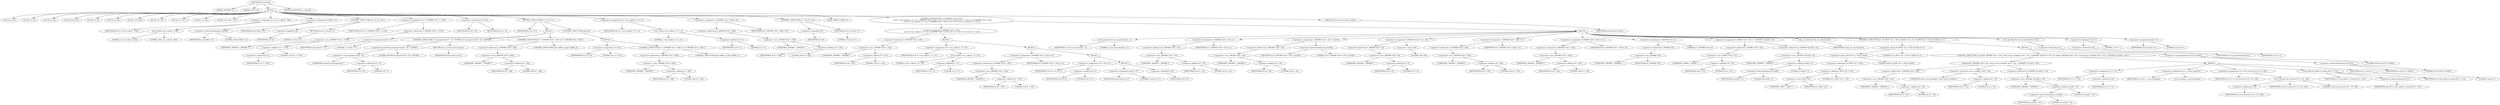 digraph tftp_connect {  
"1000112" [label = "(METHOD,tftp_connect)" ]
"1000113" [label = "(PARAM,_DWORD *a1)" ]
"1000114" [label = "(PARAM,_BYTE *a2)" ]
"1000115" [label = "(BLOCK,,)" ]
"1000116" [label = "(LOCAL,v4: int)" ]
"1000117" [label = "(LOCAL,v5: int)" ]
"1000118" [label = "(LOCAL,v6: int)" ]
"1000119" [label = "(LOCAL,result: int)" ]
"1000120" [label = "(LOCAL,v8: int)" ]
"1000121" [label = "(LOCAL,v9: int)" ]
"1000122" [label = "(LOCAL,v10: bool)" ]
"1000123" [label = "(LOCAL,v11: int)" ]
"1000124" [label = "(LOCAL,v12: int *)" ]
"1000125" [label = "(LOCAL,v13: int)" ]
"1000126" [label = "(LOCAL,v14: char [ 128 ])" ]
"1000127" [label = "(<operator>.assignment,v4 = Curl_ccalloc(1, 336))" ]
"1000128" [label = "(IDENTIFIER,v4,v4 = Curl_ccalloc(1, 336))" ]
"1000129" [label = "(Curl_ccalloc,Curl_ccalloc(1, 336))" ]
"1000130" [label = "(LITERAL,1,Curl_ccalloc(1, 336))" ]
"1000131" [label = "(LITERAL,336,Curl_ccalloc(1, 336))" ]
"1000132" [label = "(<operator>.assignment,a1[188] = v4)" ]
"1000133" [label = "(<operator>.indirectIndexAccess,a1[188])" ]
"1000134" [label = "(IDENTIFIER,a1,a1[188] = v4)" ]
"1000135" [label = "(LITERAL,188,a1[188] = v4)" ]
"1000136" [label = "(IDENTIFIER,v4,a1[188] = v4)" ]
"1000137" [label = "(CONTROL_STRUCTURE,if ( !v4 ),if ( !v4 ))" ]
"1000138" [label = "(<operator>.logicalNot,!v4)" ]
"1000139" [label = "(IDENTIFIER,v4,!v4)" ]
"1000140" [label = "(RETURN,return 27;,return 27;)" ]
"1000141" [label = "(LITERAL,27,return 27;)" ]
"1000142" [label = "(<operator>.assignment,v5 = *(_DWORD *)(*a1 + 1576))" ]
"1000143" [label = "(IDENTIFIER,v5,v5 = *(_DWORD *)(*a1 + 1576))" ]
"1000144" [label = "(<operator>.indirection,*(_DWORD *)(*a1 + 1576))" ]
"1000145" [label = "(<operator>.cast,(_DWORD *)(*a1 + 1576))" ]
"1000146" [label = "(UNKNOWN,_DWORD *,_DWORD *)" ]
"1000147" [label = "(<operator>.addition,*a1 + 1576)" ]
"1000148" [label = "(<operator>.indirection,*a1)" ]
"1000149" [label = "(IDENTIFIER,a1,*a1 + 1576)" ]
"1000150" [label = "(LITERAL,1576,*a1 + 1576)" ]
"1000151" [label = "(<operator>.assignment,v6 = v4)" ]
"1000152" [label = "(IDENTIFIER,v6,v6 = v4)" ]
"1000153" [label = "(IDENTIFIER,v4,v6 = v4)" ]
"1000154" [label = "(CONTROL_STRUCTURE,if ( v5 ),if ( v5 ))" ]
"1000155" [label = "(IDENTIFIER,v5,if ( v5 ))" ]
"1000156" [label = "(BLOCK,,)" ]
"1000157" [label = "(<operator>.assignment,result = 71)" ]
"1000158" [label = "(IDENTIFIER,result,result = 71)" ]
"1000159" [label = "(LITERAL,71,result = 71)" ]
"1000160" [label = "(CONTROL_STRUCTURE,if ( (unsigned int)(v5 - 8) > 0xFFB0 ),if ( (unsigned int)(v5 - 8) > 0xFFB0 ))" ]
"1000161" [label = "(<operator>.greaterThan,(unsigned int)(v5 - 8) > 0xFFB0)" ]
"1000162" [label = "(<operator>.cast,(unsigned int)(v5 - 8))" ]
"1000163" [label = "(UNKNOWN,unsigned int,unsigned int)" ]
"1000164" [label = "(<operator>.subtraction,v5 - 8)" ]
"1000165" [label = "(IDENTIFIER,v5,v5 - 8)" ]
"1000166" [label = "(LITERAL,8,v5 - 8)" ]
"1000167" [label = "(LITERAL,0xFFB0,(unsigned int)(v5 - 8) > 0xFFB0)" ]
"1000168" [label = "(RETURN,return result;,return result;)" ]
"1000169" [label = "(IDENTIFIER,result,return result;)" ]
"1000170" [label = "(CONTROL_STRUCTURE,if ( *(_DWORD *)(v6 + 328) ),if ( *(_DWORD *)(v6 + 328) ))" ]
"1000171" [label = "(<operator>.indirection,*(_DWORD *)(v6 + 328))" ]
"1000172" [label = "(<operator>.cast,(_DWORD *)(v6 + 328))" ]
"1000173" [label = "(UNKNOWN,_DWORD *,_DWORD *)" ]
"1000174" [label = "(<operator>.addition,v6 + 328)" ]
"1000175" [label = "(IDENTIFIER,v6,v6 + 328)" ]
"1000176" [label = "(LITERAL,328,v6 + 328)" ]
"1000177" [label = "(CONTROL_STRUCTURE,goto LABEL_9;,goto LABEL_9;)" ]
"1000178" [label = "(CONTROL_STRUCTURE,else,else)" ]
"1000179" [label = "(BLOCK,,)" ]
"1000180" [label = "(<operator>.assignment,v5 = 512)" ]
"1000181" [label = "(IDENTIFIER,v5,v5 = 512)" ]
"1000182" [label = "(LITERAL,512,v5 = 512)" ]
"1000183" [label = "(CONTROL_STRUCTURE,if ( *(_DWORD *)(v4 + 328) ),if ( *(_DWORD *)(v4 + 328) ))" ]
"1000184" [label = "(<operator>.indirection,*(_DWORD *)(v4 + 328))" ]
"1000185" [label = "(<operator>.cast,(_DWORD *)(v4 + 328))" ]
"1000186" [label = "(UNKNOWN,_DWORD *,_DWORD *)" ]
"1000187" [label = "(<operator>.addition,v4 + 328)" ]
"1000188" [label = "(IDENTIFIER,v4,v4 + 328)" ]
"1000189" [label = "(LITERAL,328,v4 + 328)" ]
"1000190" [label = "(CONTROL_STRUCTURE,goto LABEL_9;,goto LABEL_9;)" ]
"1000191" [label = "(<operator>.assignment,v8 = Curl_ccalloc(1, v5 + 4))" ]
"1000192" [label = "(IDENTIFIER,v8,v8 = Curl_ccalloc(1, v5 + 4))" ]
"1000193" [label = "(Curl_ccalloc,Curl_ccalloc(1, v5 + 4))" ]
"1000194" [label = "(LITERAL,1,Curl_ccalloc(1, v5 + 4))" ]
"1000195" [label = "(<operator>.addition,v5 + 4)" ]
"1000196" [label = "(IDENTIFIER,v5,v5 + 4)" ]
"1000197" [label = "(LITERAL,4,v5 + 4)" ]
"1000198" [label = "(<operator>.assignment,*(_DWORD *)(v6 + 328) = v8)" ]
"1000199" [label = "(<operator>.indirection,*(_DWORD *)(v6 + 328))" ]
"1000200" [label = "(<operator>.cast,(_DWORD *)(v6 + 328))" ]
"1000201" [label = "(UNKNOWN,_DWORD *,_DWORD *)" ]
"1000202" [label = "(<operator>.addition,v6 + 328)" ]
"1000203" [label = "(IDENTIFIER,v6,v6 + 328)" ]
"1000204" [label = "(LITERAL,328,v6 + 328)" ]
"1000205" [label = "(IDENTIFIER,v8,*(_DWORD *)(v6 + 328) = v8)" ]
"1000206" [label = "(CONTROL_STRUCTURE,if ( !v8 ),if ( !v8 ))" ]
"1000207" [label = "(<operator>.logicalNot,!v8)" ]
"1000208" [label = "(IDENTIFIER,v8,!v8)" ]
"1000209" [label = "(RETURN,return 27;,return 27;)" ]
"1000210" [label = "(LITERAL,27,return 27;)" ]
"1000211" [label = "(JUMP_TARGET,LABEL_9)" ]
"1000212" [label = "(CONTROL_STRUCTURE,if ( *(_DWORD *)(v6 + 332)\n    || (v9 = Curl_ccalloc(1, v5 + 4), *(_DWORD *)(v6 + 332) = v9, v10 = v9 == 0, result = 27, !v10) ),if ( *(_DWORD *)(v6 + 332)\n    || (v9 = Curl_ccalloc(1, v5 + 4), *(_DWORD *)(v6 + 332) = v9, v10 = v9 == 0, result = 27, !v10) ))" ]
"1000213" [label = "(<operator>.logicalOr,*(_DWORD *)(v6 + 332)\n    || (v9 = Curl_ccalloc(1, v5 + 4), *(_DWORD *)(v6 + 332) = v9, v10 = v9 == 0, result = 27, !v10))" ]
"1000214" [label = "(<operator>.indirection,*(_DWORD *)(v6 + 332))" ]
"1000215" [label = "(<operator>.cast,(_DWORD *)(v6 + 332))" ]
"1000216" [label = "(UNKNOWN,_DWORD *,_DWORD *)" ]
"1000217" [label = "(<operator>.addition,v6 + 332)" ]
"1000218" [label = "(IDENTIFIER,v6,v6 + 332)" ]
"1000219" [label = "(LITERAL,332,v6 + 332)" ]
"1000220" [label = "(BLOCK,,)" ]
"1000221" [label = "(<operator>.assignment,v9 = Curl_ccalloc(1, v5 + 4))" ]
"1000222" [label = "(IDENTIFIER,v9,v9 = Curl_ccalloc(1, v5 + 4))" ]
"1000223" [label = "(Curl_ccalloc,Curl_ccalloc(1, v5 + 4))" ]
"1000224" [label = "(LITERAL,1,Curl_ccalloc(1, v5 + 4))" ]
"1000225" [label = "(<operator>.addition,v5 + 4)" ]
"1000226" [label = "(IDENTIFIER,v5,v5 + 4)" ]
"1000227" [label = "(LITERAL,4,v5 + 4)" ]
"1000228" [label = "(BLOCK,,)" ]
"1000229" [label = "(<operator>.assignment,*(_DWORD *)(v6 + 332) = v9)" ]
"1000230" [label = "(<operator>.indirection,*(_DWORD *)(v6 + 332))" ]
"1000231" [label = "(<operator>.cast,(_DWORD *)(v6 + 332))" ]
"1000232" [label = "(UNKNOWN,_DWORD *,_DWORD *)" ]
"1000233" [label = "(<operator>.addition,v6 + 332)" ]
"1000234" [label = "(IDENTIFIER,v6,v6 + 332)" ]
"1000235" [label = "(LITERAL,332,v6 + 332)" ]
"1000236" [label = "(IDENTIFIER,v9,*(_DWORD *)(v6 + 332) = v9)" ]
"1000237" [label = "(BLOCK,,)" ]
"1000238" [label = "(<operator>.assignment,v10 = v9 == 0)" ]
"1000239" [label = "(IDENTIFIER,v10,v10 = v9 == 0)" ]
"1000240" [label = "(<operator>.equals,v9 == 0)" ]
"1000241" [label = "(IDENTIFIER,v9,v9 == 0)" ]
"1000242" [label = "(LITERAL,0,v9 == 0)" ]
"1000243" [label = "(BLOCK,,)" ]
"1000244" [label = "(<operator>.assignment,result = 27)" ]
"1000245" [label = "(IDENTIFIER,result,result = 27)" ]
"1000246" [label = "(LITERAL,27,result = 27)" ]
"1000247" [label = "(<operator>.logicalNot,!v10)" ]
"1000248" [label = "(IDENTIFIER,v10,!v10)" ]
"1000249" [label = "(BLOCK,,)" ]
"1000250" [label = "(Curl_conncontrol,Curl_conncontrol(a1, 1))" ]
"1000251" [label = "(IDENTIFIER,a1,Curl_conncontrol(a1, 1))" ]
"1000252" [label = "(LITERAL,1,Curl_conncontrol(a1, 1))" ]
"1000253" [label = "(<operator>.assignment,*(_DWORD *)(v6 + 16) = a1)" ]
"1000254" [label = "(<operator>.indirection,*(_DWORD *)(v6 + 16))" ]
"1000255" [label = "(<operator>.cast,(_DWORD *)(v6 + 16))" ]
"1000256" [label = "(UNKNOWN,_DWORD *,_DWORD *)" ]
"1000257" [label = "(<operator>.addition,v6 + 16)" ]
"1000258" [label = "(IDENTIFIER,v6,v6 + 16)" ]
"1000259" [label = "(LITERAL,16,v6 + 16)" ]
"1000260" [label = "(IDENTIFIER,a1,*(_DWORD *)(v6 + 16) = a1)" ]
"1000261" [label = "(<operator>.assignment,*(_DWORD *)(v6 + 20) = a1[105])" ]
"1000262" [label = "(<operator>.indirection,*(_DWORD *)(v6 + 20))" ]
"1000263" [label = "(<operator>.cast,(_DWORD *)(v6 + 20))" ]
"1000264" [label = "(UNKNOWN,_DWORD *,_DWORD *)" ]
"1000265" [label = "(<operator>.addition,v6 + 20)" ]
"1000266" [label = "(IDENTIFIER,v6,v6 + 20)" ]
"1000267" [label = "(LITERAL,20,v6 + 20)" ]
"1000268" [label = "(<operator>.indirectIndexAccess,a1[105])" ]
"1000269" [label = "(IDENTIFIER,a1,*(_DWORD *)(v6 + 20) = a1[105])" ]
"1000270" [label = "(LITERAL,105,*(_DWORD *)(v6 + 20) = a1[105])" ]
"1000271" [label = "(<operator>.assignment,*(_DWORD *)(v6 + 8) = -100)" ]
"1000272" [label = "(<operator>.indirection,*(_DWORD *)(v6 + 8))" ]
"1000273" [label = "(<operator>.cast,(_DWORD *)(v6 + 8))" ]
"1000274" [label = "(UNKNOWN,_DWORD *,_DWORD *)" ]
"1000275" [label = "(<operator>.addition,v6 + 8)" ]
"1000276" [label = "(IDENTIFIER,v6,v6 + 8)" ]
"1000277" [label = "(LITERAL,8,v6 + 8)" ]
"1000278" [label = "(<operator>.minus,-100)" ]
"1000279" [label = "(LITERAL,100,-100)" ]
"1000280" [label = "(<operator>.assignment,*(_DWORD *)(v6 + 320) = v5)" ]
"1000281" [label = "(<operator>.indirection,*(_DWORD *)(v6 + 320))" ]
"1000282" [label = "(<operator>.cast,(_DWORD *)(v6 + 320))" ]
"1000283" [label = "(UNKNOWN,_DWORD *,_DWORD *)" ]
"1000284" [label = "(<operator>.addition,v6 + 320)" ]
"1000285" [label = "(IDENTIFIER,v6,v6 + 320)" ]
"1000286" [label = "(LITERAL,320,v6 + 320)" ]
"1000287" [label = "(IDENTIFIER,v5,*(_DWORD *)(v6 + 320) = v5)" ]
"1000288" [label = "(<operator>.assignment,*(_DWORD *)(v6 + 324) = v5)" ]
"1000289" [label = "(<operator>.indirection,*(_DWORD *)(v6 + 324))" ]
"1000290" [label = "(<operator>.cast,(_DWORD *)(v6 + 324))" ]
"1000291" [label = "(UNKNOWN,_DWORD *,_DWORD *)" ]
"1000292" [label = "(<operator>.addition,v6 + 324)" ]
"1000293" [label = "(IDENTIFIER,v6,v6 + 324)" ]
"1000294" [label = "(LITERAL,324,v6 + 324)" ]
"1000295" [label = "(IDENTIFIER,v5,*(_DWORD *)(v6 + 324) = v5)" ]
"1000296" [label = "(<operator>.assignment,*(_DWORD *)v6 = 0)" ]
"1000297" [label = "(<operator>.indirection,*(_DWORD *)v6)" ]
"1000298" [label = "(<operator>.cast,(_DWORD *)v6)" ]
"1000299" [label = "(UNKNOWN,_DWORD *,_DWORD *)" ]
"1000300" [label = "(IDENTIFIER,v6,(_DWORD *)v6)" ]
"1000301" [label = "(LITERAL,0,*(_DWORD *)v6 = 0)" ]
"1000302" [label = "(<operator>.assignment,*(_WORD *)(v6 + 52) = *(_DWORD *)(a1[20] + 4))" ]
"1000303" [label = "(<operator>.indirection,*(_WORD *)(v6 + 52))" ]
"1000304" [label = "(<operator>.cast,(_WORD *)(v6 + 52))" ]
"1000305" [label = "(UNKNOWN,_WORD *,_WORD *)" ]
"1000306" [label = "(<operator>.addition,v6 + 52)" ]
"1000307" [label = "(IDENTIFIER,v6,v6 + 52)" ]
"1000308" [label = "(LITERAL,52,v6 + 52)" ]
"1000309" [label = "(<operator>.indirection,*(_DWORD *)(a1[20] + 4))" ]
"1000310" [label = "(<operator>.cast,(_DWORD *)(a1[20] + 4))" ]
"1000311" [label = "(UNKNOWN,_DWORD *,_DWORD *)" ]
"1000312" [label = "(<operator>.addition,a1[20] + 4)" ]
"1000313" [label = "(<operator>.indirectIndexAccess,a1[20])" ]
"1000314" [label = "(IDENTIFIER,a1,a1[20] + 4)" ]
"1000315" [label = "(LITERAL,20,a1[20] + 4)" ]
"1000316" [label = "(LITERAL,4,a1[20] + 4)" ]
"1000317" [label = "(tftp_set_timeouts,tftp_set_timeouts(v6))" ]
"1000318" [label = "(IDENTIFIER,v6,tftp_set_timeouts(v6))" ]
"1000319" [label = "(CONTROL_STRUCTURE,if ( (*((_BYTE *)a1 + 591) & 0x40) == 0 ),if ( (*((_BYTE *)a1 + 591) & 0x40) == 0 ))" ]
"1000320" [label = "(<operator>.equals,(*((_BYTE *)a1 + 591) & 0x40) == 0)" ]
"1000321" [label = "(<operator>.and,*((_BYTE *)a1 + 591) & 0x40)" ]
"1000322" [label = "(<operator>.indirection,*((_BYTE *)a1 + 591))" ]
"1000323" [label = "(<operator>.addition,(_BYTE *)a1 + 591)" ]
"1000324" [label = "(<operator>.cast,(_BYTE *)a1)" ]
"1000325" [label = "(UNKNOWN,_BYTE *,_BYTE *)" ]
"1000326" [label = "(IDENTIFIER,a1,(_BYTE *)a1)" ]
"1000327" [label = "(LITERAL,591,(_BYTE *)a1 + 591)" ]
"1000328" [label = "(LITERAL,0x40,*((_BYTE *)a1 + 591) & 0x40)" ]
"1000329" [label = "(LITERAL,0,(*((_BYTE *)a1 + 591) & 0x40) == 0)" ]
"1000330" [label = "(BLOCK,,)" ]
"1000331" [label = "(CONTROL_STRUCTURE,if ( bind(*(_DWORD *)(v6 + 20), (const struct sockaddr *)(v6 + 52), *(_DWORD *)(a1[20] + 16)) ),if ( bind(*(_DWORD *)(v6 + 20), (const struct sockaddr *)(v6 + 52), *(_DWORD *)(a1[20] + 16)) ))" ]
"1000332" [label = "(bind,bind(*(_DWORD *)(v6 + 20), (const struct sockaddr *)(v6 + 52), *(_DWORD *)(a1[20] + 16)))" ]
"1000333" [label = "(<operator>.indirection,*(_DWORD *)(v6 + 20))" ]
"1000334" [label = "(<operator>.cast,(_DWORD *)(v6 + 20))" ]
"1000335" [label = "(UNKNOWN,_DWORD *,_DWORD *)" ]
"1000336" [label = "(<operator>.addition,v6 + 20)" ]
"1000337" [label = "(IDENTIFIER,v6,v6 + 20)" ]
"1000338" [label = "(LITERAL,20,v6 + 20)" ]
"1000339" [label = "(<operator>.cast,(const struct sockaddr *)(v6 + 52))" ]
"1000340" [label = "(UNKNOWN,const struct sockaddr *,const struct sockaddr *)" ]
"1000341" [label = "(<operator>.addition,v6 + 52)" ]
"1000342" [label = "(IDENTIFIER,v6,v6 + 52)" ]
"1000343" [label = "(LITERAL,52,v6 + 52)" ]
"1000344" [label = "(<operator>.indirection,*(_DWORD *)(a1[20] + 16))" ]
"1000345" [label = "(<operator>.cast,(_DWORD *)(a1[20] + 16))" ]
"1000346" [label = "(UNKNOWN,_DWORD *,_DWORD *)" ]
"1000347" [label = "(<operator>.addition,a1[20] + 16)" ]
"1000348" [label = "(<operator>.indirectIndexAccess,a1[20])" ]
"1000349" [label = "(IDENTIFIER,a1,a1[20] + 16)" ]
"1000350" [label = "(LITERAL,20,a1[20] + 16)" ]
"1000351" [label = "(LITERAL,16,a1[20] + 16)" ]
"1000352" [label = "(BLOCK,,)" ]
"1000353" [label = "(<operator>.assignment,v11 = *a1)" ]
"1000354" [label = "(IDENTIFIER,v11,v11 = *a1)" ]
"1000355" [label = "(<operator>.indirection,*a1)" ]
"1000356" [label = "(IDENTIFIER,a1,v11 = *a1)" ]
"1000357" [label = "(<operator>.assignment,v12 = _errno_location())" ]
"1000358" [label = "(IDENTIFIER,v12,v12 = _errno_location())" ]
"1000359" [label = "(_errno_location,_errno_location())" ]
"1000360" [label = "(<operator>.assignment,v13 = Curl_strerror(*v12, v14, 128))" ]
"1000361" [label = "(IDENTIFIER,v13,v13 = Curl_strerror(*v12, v14, 128))" ]
"1000362" [label = "(Curl_strerror,Curl_strerror(*v12, v14, 128))" ]
"1000363" [label = "(<operator>.indirection,*v12)" ]
"1000364" [label = "(IDENTIFIER,v12,Curl_strerror(*v12, v14, 128))" ]
"1000365" [label = "(IDENTIFIER,v14,Curl_strerror(*v12, v14, 128))" ]
"1000366" [label = "(LITERAL,128,Curl_strerror(*v12, v14, 128))" ]
"1000367" [label = "(Curl_failf,Curl_failf(v11, &unk_64711, v13))" ]
"1000368" [label = "(IDENTIFIER,v11,Curl_failf(v11, &unk_64711, v13))" ]
"1000369" [label = "(<operator>.addressOf,&unk_64711)" ]
"1000370" [label = "(IDENTIFIER,unk_64711,Curl_failf(v11, &unk_64711, v13))" ]
"1000371" [label = "(IDENTIFIER,v13,Curl_failf(v11, &unk_64711, v13))" ]
"1000372" [label = "(RETURN,return 7;,return 7;)" ]
"1000373" [label = "(LITERAL,7,return 7;)" ]
"1000374" [label = "(<operators>.assignmentOr,a1[147] |= 0x40u)" ]
"1000375" [label = "(<operator>.indirectIndexAccess,a1[147])" ]
"1000376" [label = "(IDENTIFIER,a1,a1[147] |= 0x40u)" ]
"1000377" [label = "(LITERAL,147,a1[147] |= 0x40u)" ]
"1000378" [label = "(LITERAL,0x40u,a1[147] |= 0x40u)" ]
"1000379" [label = "(Curl_pgrsStartNow,Curl_pgrsStartNow(*a1))" ]
"1000380" [label = "(<operator>.indirection,*a1)" ]
"1000381" [label = "(IDENTIFIER,a1,Curl_pgrsStartNow(*a1))" ]
"1000382" [label = "(<operator>.assignment,*a2 = 1)" ]
"1000383" [label = "(<operator>.indirection,*a2)" ]
"1000384" [label = "(IDENTIFIER,a2,*a2 = 1)" ]
"1000385" [label = "(LITERAL,1,*a2 = 1)" ]
"1000386" [label = "(<operator>.assignment,result = 0)" ]
"1000387" [label = "(IDENTIFIER,result,result = 0)" ]
"1000388" [label = "(LITERAL,0,result = 0)" ]
"1000389" [label = "(RETURN,return result;,return result;)" ]
"1000390" [label = "(IDENTIFIER,result,return result;)" ]
"1000391" [label = "(METHOD_RETURN,int __fastcall)" ]
  "1000112" -> "1000113" 
  "1000112" -> "1000114" 
  "1000112" -> "1000115" 
  "1000112" -> "1000391" 
  "1000115" -> "1000116" 
  "1000115" -> "1000117" 
  "1000115" -> "1000118" 
  "1000115" -> "1000119" 
  "1000115" -> "1000120" 
  "1000115" -> "1000121" 
  "1000115" -> "1000122" 
  "1000115" -> "1000123" 
  "1000115" -> "1000124" 
  "1000115" -> "1000125" 
  "1000115" -> "1000126" 
  "1000115" -> "1000127" 
  "1000115" -> "1000132" 
  "1000115" -> "1000137" 
  "1000115" -> "1000142" 
  "1000115" -> "1000151" 
  "1000115" -> "1000154" 
  "1000115" -> "1000191" 
  "1000115" -> "1000198" 
  "1000115" -> "1000206" 
  "1000115" -> "1000211" 
  "1000115" -> "1000212" 
  "1000115" -> "1000389" 
  "1000127" -> "1000128" 
  "1000127" -> "1000129" 
  "1000129" -> "1000130" 
  "1000129" -> "1000131" 
  "1000132" -> "1000133" 
  "1000132" -> "1000136" 
  "1000133" -> "1000134" 
  "1000133" -> "1000135" 
  "1000137" -> "1000138" 
  "1000137" -> "1000140" 
  "1000138" -> "1000139" 
  "1000140" -> "1000141" 
  "1000142" -> "1000143" 
  "1000142" -> "1000144" 
  "1000144" -> "1000145" 
  "1000145" -> "1000146" 
  "1000145" -> "1000147" 
  "1000147" -> "1000148" 
  "1000147" -> "1000150" 
  "1000148" -> "1000149" 
  "1000151" -> "1000152" 
  "1000151" -> "1000153" 
  "1000154" -> "1000155" 
  "1000154" -> "1000156" 
  "1000154" -> "1000178" 
  "1000156" -> "1000157" 
  "1000156" -> "1000160" 
  "1000156" -> "1000170" 
  "1000157" -> "1000158" 
  "1000157" -> "1000159" 
  "1000160" -> "1000161" 
  "1000160" -> "1000168" 
  "1000161" -> "1000162" 
  "1000161" -> "1000167" 
  "1000162" -> "1000163" 
  "1000162" -> "1000164" 
  "1000164" -> "1000165" 
  "1000164" -> "1000166" 
  "1000168" -> "1000169" 
  "1000170" -> "1000171" 
  "1000170" -> "1000177" 
  "1000171" -> "1000172" 
  "1000172" -> "1000173" 
  "1000172" -> "1000174" 
  "1000174" -> "1000175" 
  "1000174" -> "1000176" 
  "1000178" -> "1000179" 
  "1000179" -> "1000180" 
  "1000179" -> "1000183" 
  "1000180" -> "1000181" 
  "1000180" -> "1000182" 
  "1000183" -> "1000184" 
  "1000183" -> "1000190" 
  "1000184" -> "1000185" 
  "1000185" -> "1000186" 
  "1000185" -> "1000187" 
  "1000187" -> "1000188" 
  "1000187" -> "1000189" 
  "1000191" -> "1000192" 
  "1000191" -> "1000193" 
  "1000193" -> "1000194" 
  "1000193" -> "1000195" 
  "1000195" -> "1000196" 
  "1000195" -> "1000197" 
  "1000198" -> "1000199" 
  "1000198" -> "1000205" 
  "1000199" -> "1000200" 
  "1000200" -> "1000201" 
  "1000200" -> "1000202" 
  "1000202" -> "1000203" 
  "1000202" -> "1000204" 
  "1000206" -> "1000207" 
  "1000206" -> "1000209" 
  "1000207" -> "1000208" 
  "1000209" -> "1000210" 
  "1000212" -> "1000213" 
  "1000212" -> "1000249" 
  "1000213" -> "1000214" 
  "1000213" -> "1000220" 
  "1000214" -> "1000215" 
  "1000215" -> "1000216" 
  "1000215" -> "1000217" 
  "1000217" -> "1000218" 
  "1000217" -> "1000219" 
  "1000220" -> "1000221" 
  "1000220" -> "1000228" 
  "1000221" -> "1000222" 
  "1000221" -> "1000223" 
  "1000223" -> "1000224" 
  "1000223" -> "1000225" 
  "1000225" -> "1000226" 
  "1000225" -> "1000227" 
  "1000228" -> "1000229" 
  "1000228" -> "1000237" 
  "1000229" -> "1000230" 
  "1000229" -> "1000236" 
  "1000230" -> "1000231" 
  "1000231" -> "1000232" 
  "1000231" -> "1000233" 
  "1000233" -> "1000234" 
  "1000233" -> "1000235" 
  "1000237" -> "1000238" 
  "1000237" -> "1000243" 
  "1000238" -> "1000239" 
  "1000238" -> "1000240" 
  "1000240" -> "1000241" 
  "1000240" -> "1000242" 
  "1000243" -> "1000244" 
  "1000243" -> "1000247" 
  "1000244" -> "1000245" 
  "1000244" -> "1000246" 
  "1000247" -> "1000248" 
  "1000249" -> "1000250" 
  "1000249" -> "1000253" 
  "1000249" -> "1000261" 
  "1000249" -> "1000271" 
  "1000249" -> "1000280" 
  "1000249" -> "1000288" 
  "1000249" -> "1000296" 
  "1000249" -> "1000302" 
  "1000249" -> "1000317" 
  "1000249" -> "1000319" 
  "1000249" -> "1000379" 
  "1000249" -> "1000382" 
  "1000249" -> "1000386" 
  "1000250" -> "1000251" 
  "1000250" -> "1000252" 
  "1000253" -> "1000254" 
  "1000253" -> "1000260" 
  "1000254" -> "1000255" 
  "1000255" -> "1000256" 
  "1000255" -> "1000257" 
  "1000257" -> "1000258" 
  "1000257" -> "1000259" 
  "1000261" -> "1000262" 
  "1000261" -> "1000268" 
  "1000262" -> "1000263" 
  "1000263" -> "1000264" 
  "1000263" -> "1000265" 
  "1000265" -> "1000266" 
  "1000265" -> "1000267" 
  "1000268" -> "1000269" 
  "1000268" -> "1000270" 
  "1000271" -> "1000272" 
  "1000271" -> "1000278" 
  "1000272" -> "1000273" 
  "1000273" -> "1000274" 
  "1000273" -> "1000275" 
  "1000275" -> "1000276" 
  "1000275" -> "1000277" 
  "1000278" -> "1000279" 
  "1000280" -> "1000281" 
  "1000280" -> "1000287" 
  "1000281" -> "1000282" 
  "1000282" -> "1000283" 
  "1000282" -> "1000284" 
  "1000284" -> "1000285" 
  "1000284" -> "1000286" 
  "1000288" -> "1000289" 
  "1000288" -> "1000295" 
  "1000289" -> "1000290" 
  "1000290" -> "1000291" 
  "1000290" -> "1000292" 
  "1000292" -> "1000293" 
  "1000292" -> "1000294" 
  "1000296" -> "1000297" 
  "1000296" -> "1000301" 
  "1000297" -> "1000298" 
  "1000298" -> "1000299" 
  "1000298" -> "1000300" 
  "1000302" -> "1000303" 
  "1000302" -> "1000309" 
  "1000303" -> "1000304" 
  "1000304" -> "1000305" 
  "1000304" -> "1000306" 
  "1000306" -> "1000307" 
  "1000306" -> "1000308" 
  "1000309" -> "1000310" 
  "1000310" -> "1000311" 
  "1000310" -> "1000312" 
  "1000312" -> "1000313" 
  "1000312" -> "1000316" 
  "1000313" -> "1000314" 
  "1000313" -> "1000315" 
  "1000317" -> "1000318" 
  "1000319" -> "1000320" 
  "1000319" -> "1000330" 
  "1000320" -> "1000321" 
  "1000320" -> "1000329" 
  "1000321" -> "1000322" 
  "1000321" -> "1000328" 
  "1000322" -> "1000323" 
  "1000323" -> "1000324" 
  "1000323" -> "1000327" 
  "1000324" -> "1000325" 
  "1000324" -> "1000326" 
  "1000330" -> "1000331" 
  "1000330" -> "1000374" 
  "1000331" -> "1000332" 
  "1000331" -> "1000352" 
  "1000332" -> "1000333" 
  "1000332" -> "1000339" 
  "1000332" -> "1000344" 
  "1000333" -> "1000334" 
  "1000334" -> "1000335" 
  "1000334" -> "1000336" 
  "1000336" -> "1000337" 
  "1000336" -> "1000338" 
  "1000339" -> "1000340" 
  "1000339" -> "1000341" 
  "1000341" -> "1000342" 
  "1000341" -> "1000343" 
  "1000344" -> "1000345" 
  "1000345" -> "1000346" 
  "1000345" -> "1000347" 
  "1000347" -> "1000348" 
  "1000347" -> "1000351" 
  "1000348" -> "1000349" 
  "1000348" -> "1000350" 
  "1000352" -> "1000353" 
  "1000352" -> "1000357" 
  "1000352" -> "1000360" 
  "1000352" -> "1000367" 
  "1000352" -> "1000372" 
  "1000353" -> "1000354" 
  "1000353" -> "1000355" 
  "1000355" -> "1000356" 
  "1000357" -> "1000358" 
  "1000357" -> "1000359" 
  "1000360" -> "1000361" 
  "1000360" -> "1000362" 
  "1000362" -> "1000363" 
  "1000362" -> "1000365" 
  "1000362" -> "1000366" 
  "1000363" -> "1000364" 
  "1000367" -> "1000368" 
  "1000367" -> "1000369" 
  "1000367" -> "1000371" 
  "1000369" -> "1000370" 
  "1000372" -> "1000373" 
  "1000374" -> "1000375" 
  "1000374" -> "1000378" 
  "1000375" -> "1000376" 
  "1000375" -> "1000377" 
  "1000379" -> "1000380" 
  "1000380" -> "1000381" 
  "1000382" -> "1000383" 
  "1000382" -> "1000385" 
  "1000383" -> "1000384" 
  "1000386" -> "1000387" 
  "1000386" -> "1000388" 
  "1000389" -> "1000390" 
}
